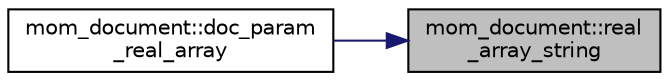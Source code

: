 digraph "mom_document::real_array_string"
{
 // INTERACTIVE_SVG=YES
 // LATEX_PDF_SIZE
  edge [fontname="Helvetica",fontsize="10",labelfontname="Helvetica",labelfontsize="10"];
  node [fontname="Helvetica",fontsize="10",shape=record];
  rankdir="RL";
  Node1 [label="mom_document::real\l_array_string",height=0.2,width=0.4,color="black", fillcolor="grey75", style="filled", fontcolor="black",tooltip="Returns a character string of a comma-separated, compact formatted, reals e.g. \"1...."];
  Node1 -> Node2 [dir="back",color="midnightblue",fontsize="10",style="solid",fontname="Helvetica"];
  Node2 [label="mom_document::doc_param\l_real_array",height=0.2,width=0.4,color="black", fillcolor="white", style="filled",URL="$namespacemom__document.html#ae4b7c9070b5a4be36cb73f173fa82acd",tooltip="This subroutine handles parameter documentation for arrays of reals."];
}
